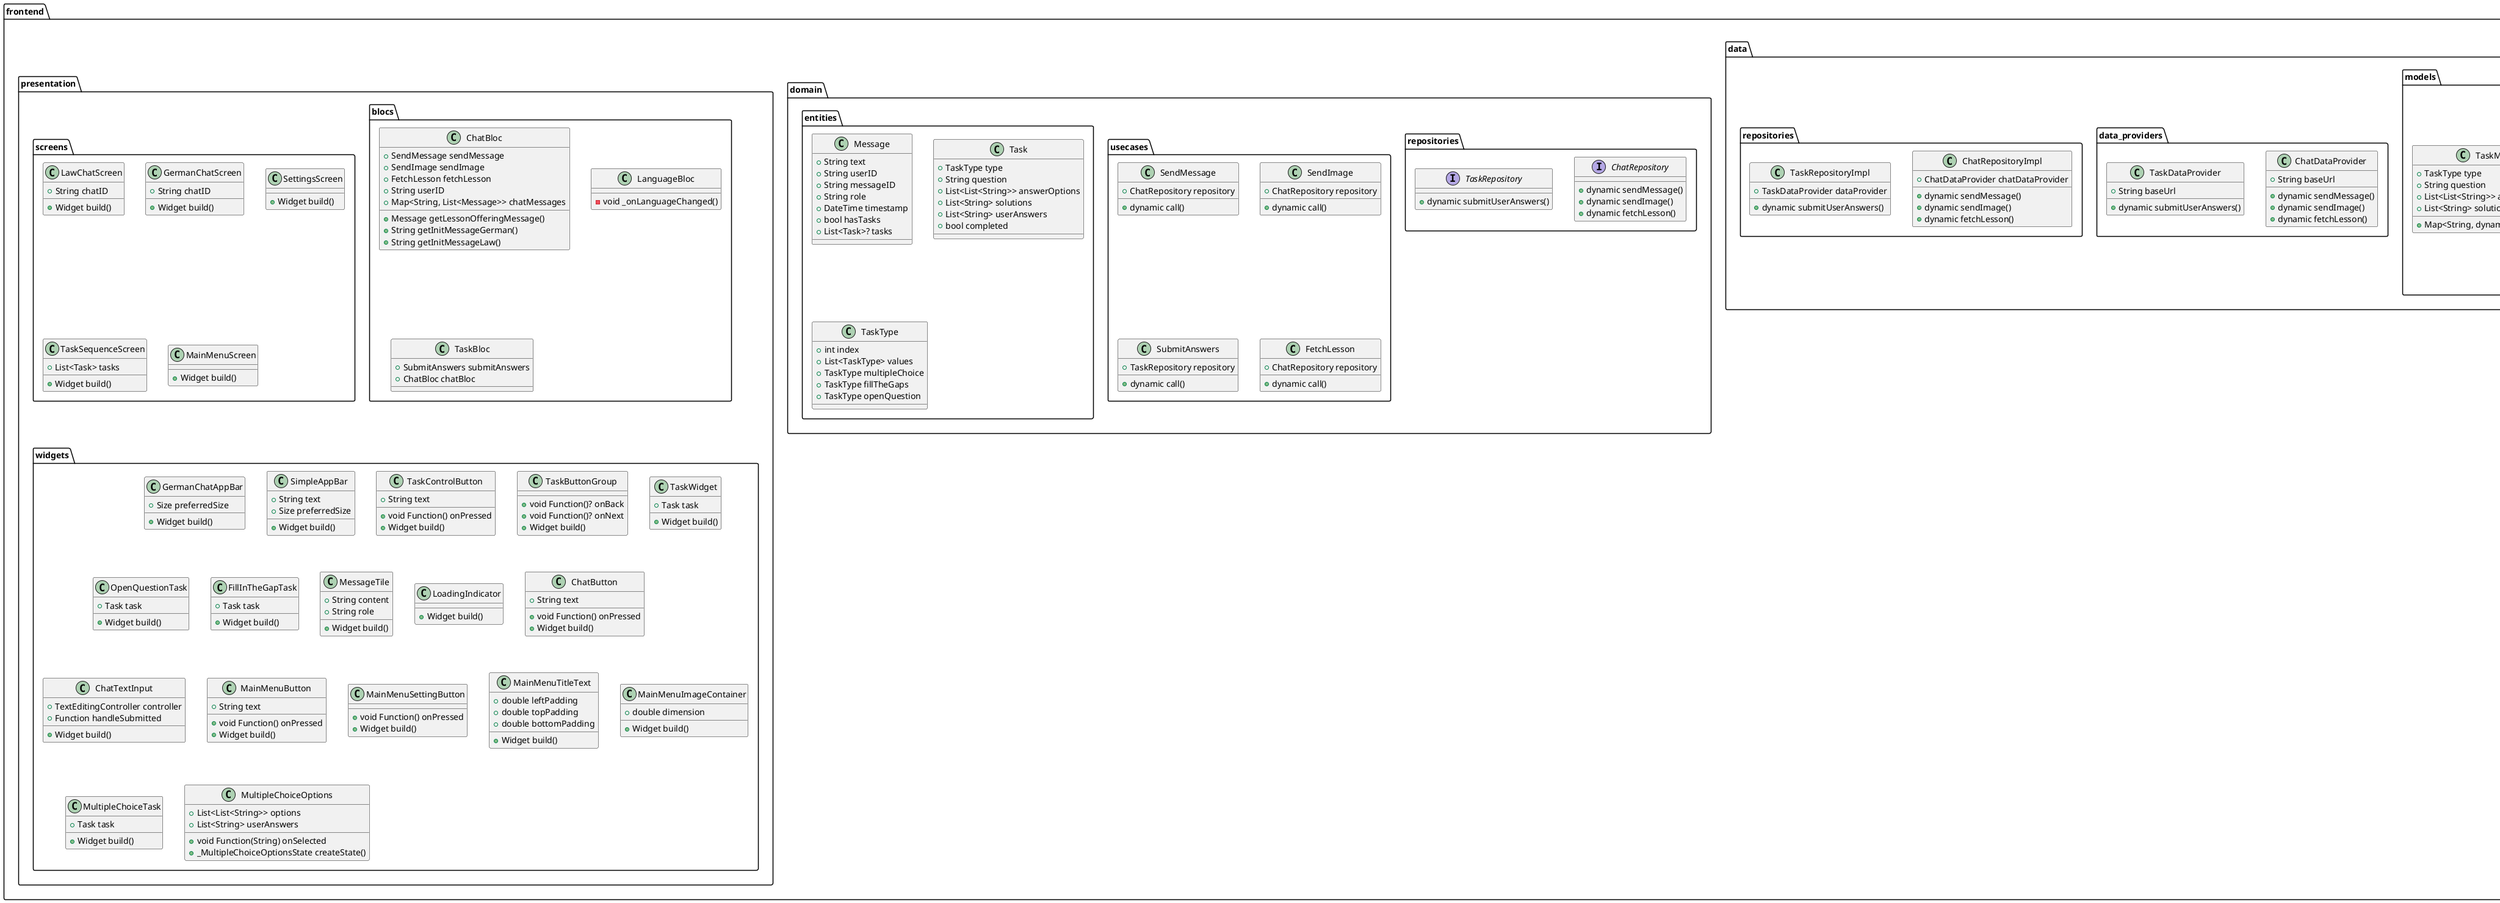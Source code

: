 @startuml

package frontend {
    package styles {
        package app_styles.dart {
            class AppStyles {
                +Color accentColor
                +Color sandColor
                +Color darkColor
                +TextStyle settingsOptionsTextStyle
                +TextStyle settingstextStyle
                +TextStyle mainMenuTitleTextStyle
                +TextStyle taskQuestionTextStyle
                +TextStyle taskOptionTextStyle
                +TextStyle messageTextStyle
                +TextStyle buttonTextStyle()
            }
        }
    }
    package utils {
        package l10n {
            package app_localization.dart {
                class AppLocalizations {
                    +Locale locale
                    +LocalizationsDelegate<AppLocalizations> delegate
                    -Map<String, String>? _localizedStrings
                    +AppLocalizations of()
                    +dynamic load()
                    +String translate()
                }

                class _AppLocalizationsDelegate {
                    +bool isSupported()
                    +dynamic load()
                    +bool shouldReload()
                }
            }
        }
        class MetadataUtils {
            +dynamic initUserId()
            +String generateMessageID()
        }
    }
    package data {
        package models {
            class MessageModel {
                +String text
                +String userID
                +String messageID
                +String role
                +DateTime timestamp
                +bool hasTasks
                +List<TaskModel>? tasks
                +String getText
                +String getUserID
                +String getMessageID
                +String getRole
                +DateTime getTimestamp
                +bool getGotTasks
                +Map<String, dynamic> toJson()
            }

            class TaskModel {
                +TaskType type
                +String question
                +List<List<String>> answerOptions
                +List<String> solutions
                +Map<String, dynamic> toJson()
            }
        }
        package data_providers {
            class ChatDataProvider {
                +String baseUrl
                +dynamic sendMessage()
                +dynamic sendImage()
                +dynamic fetchLesson()
            }
            class TaskDataProvider {
                +String baseUrl
                +dynamic submitUserAnswers()
            }
        }
        package repositories {
            class ChatRepositoryImpl {
                +ChatDataProvider chatDataProvider
                +dynamic sendMessage()
                +dynamic sendImage()
                +dynamic fetchLesson()
            }
            class TaskRepositoryImpl {
                +TaskDataProvider dataProvider
                +dynamic submitUserAnswers()
            }
        }
    }
    package domain {
        package repositories {
            interface ChatRepository {
                +dynamic sendMessage()
                +dynamic sendImage()
                +dynamic fetchLesson()
            }
            interface TaskRepository {
                +dynamic submitUserAnswers()
            }
        }
        package usecases {
            class SendMessage {
                +ChatRepository repository
                +dynamic call()
            }
            class SendImage {
                +ChatRepository repository
                +dynamic call()
            }
            class SubmitAnswers {
                +TaskRepository repository
                +dynamic call()
            }
            class FetchLesson {
                +ChatRepository repository
                +dynamic call()
            }
        }
        package entities {
            class Message {
                +String text
                +String userID
                +String messageID
                +String role
                +DateTime timestamp
                +bool hasTasks
                +List<Task>? tasks
            }
            class Task {
                +TaskType type
                +String question
                +List<List<String>> answerOptions
                +List<String> solutions
                +List<String> userAnswers
                +bool completed
            }
            class TaskType {
                +int index
                +List<TaskType> values
                +TaskType multipleChoice
                +TaskType fillTheGaps
                +TaskType openQuestion
            }
        }
    }
    package presentation {
        package blocs {
            class ChatBloc {
                +SendMessage sendMessage
                +SendImage sendImage
                +FetchLesson fetchLesson
                +String userID
                +Map<String, List<Message>> chatMessages
                +Message getLessonOfferingMessage()
                +String getInitMessageGerman()
                +String getInitMessageLaw()
            }
            class LanguageBloc {
                -void _onLanguageChanged()
            }
            class TaskBloc {
                +SubmitAnswers submitAnswers
                +ChatBloc chatBloc
            }
        }
        package screens {
            class LawChatScreen {
                +String chatID
                +Widget build()
            }
            class GermanChatScreen {
                +String chatID
                +Widget build()
            }
            class SettingsScreen {
                +Widget build()
            }
            class TaskSequenceScreen {
                +List<Task> tasks
                +Widget build()
            }
            class MainMenuScreen {
                +Widget build()
            }
        }
        package widgets {
            class GermanChatAppBar {
                +Size preferredSize
                +Widget build()
            }
            class SimpleAppBar {
                +String text
                +Size preferredSize
                +Widget build()
            }
            class TaskControlButton {
                +String text
                +void Function() onPressed
                +Widget build()
            }
            class TaskButtonGroup {
                +void Function()? onBack
                +void Function()? onNext
                +Widget build()
            }
            class TaskWidget {
                +Task task
                +Widget build()
            }
            class OpenQuestionTask {
                +Task task
                +Widget build()
            }
            class FillInTheGapTask {
                +Task task
                +Widget build()
            }
            class MessageTile {
                +String content
                +String role
                +Widget build()
            }
            class LoadingIndicator {
                +Widget build()
            }
            class ChatButton {
                +String text
                +void Function() onPressed
                +Widget build()
            }
            class ChatTextInput {
                +TextEditingController controller
                +Function handleSubmitted
                +Widget build()
            }
            class MainMenuButton {
                +String text
                +void Function() onPressed
                +Widget build()
            }
            class MainMenuSettingButton {
                +void Function() onPressed
                +Widget build()
            }
            class MainMenuTitleText {
                +double leftPadding
                +double topPadding
                +double bottomPadding
                +Widget build()
            }
            class MainMenuImageContainer {
                +double dimension
                +Widget build()
            }
            class MultipleChoiceTask {
                +Task task
                +Widget build()
            }
            class MultipleChoiceOptions {
                +List<List<String>> options
                +List<String> userAnswers
                +void Function(String) onSelected
                +_MultipleChoiceOptionsState createState()
            }
        }
    }
}

@enduml